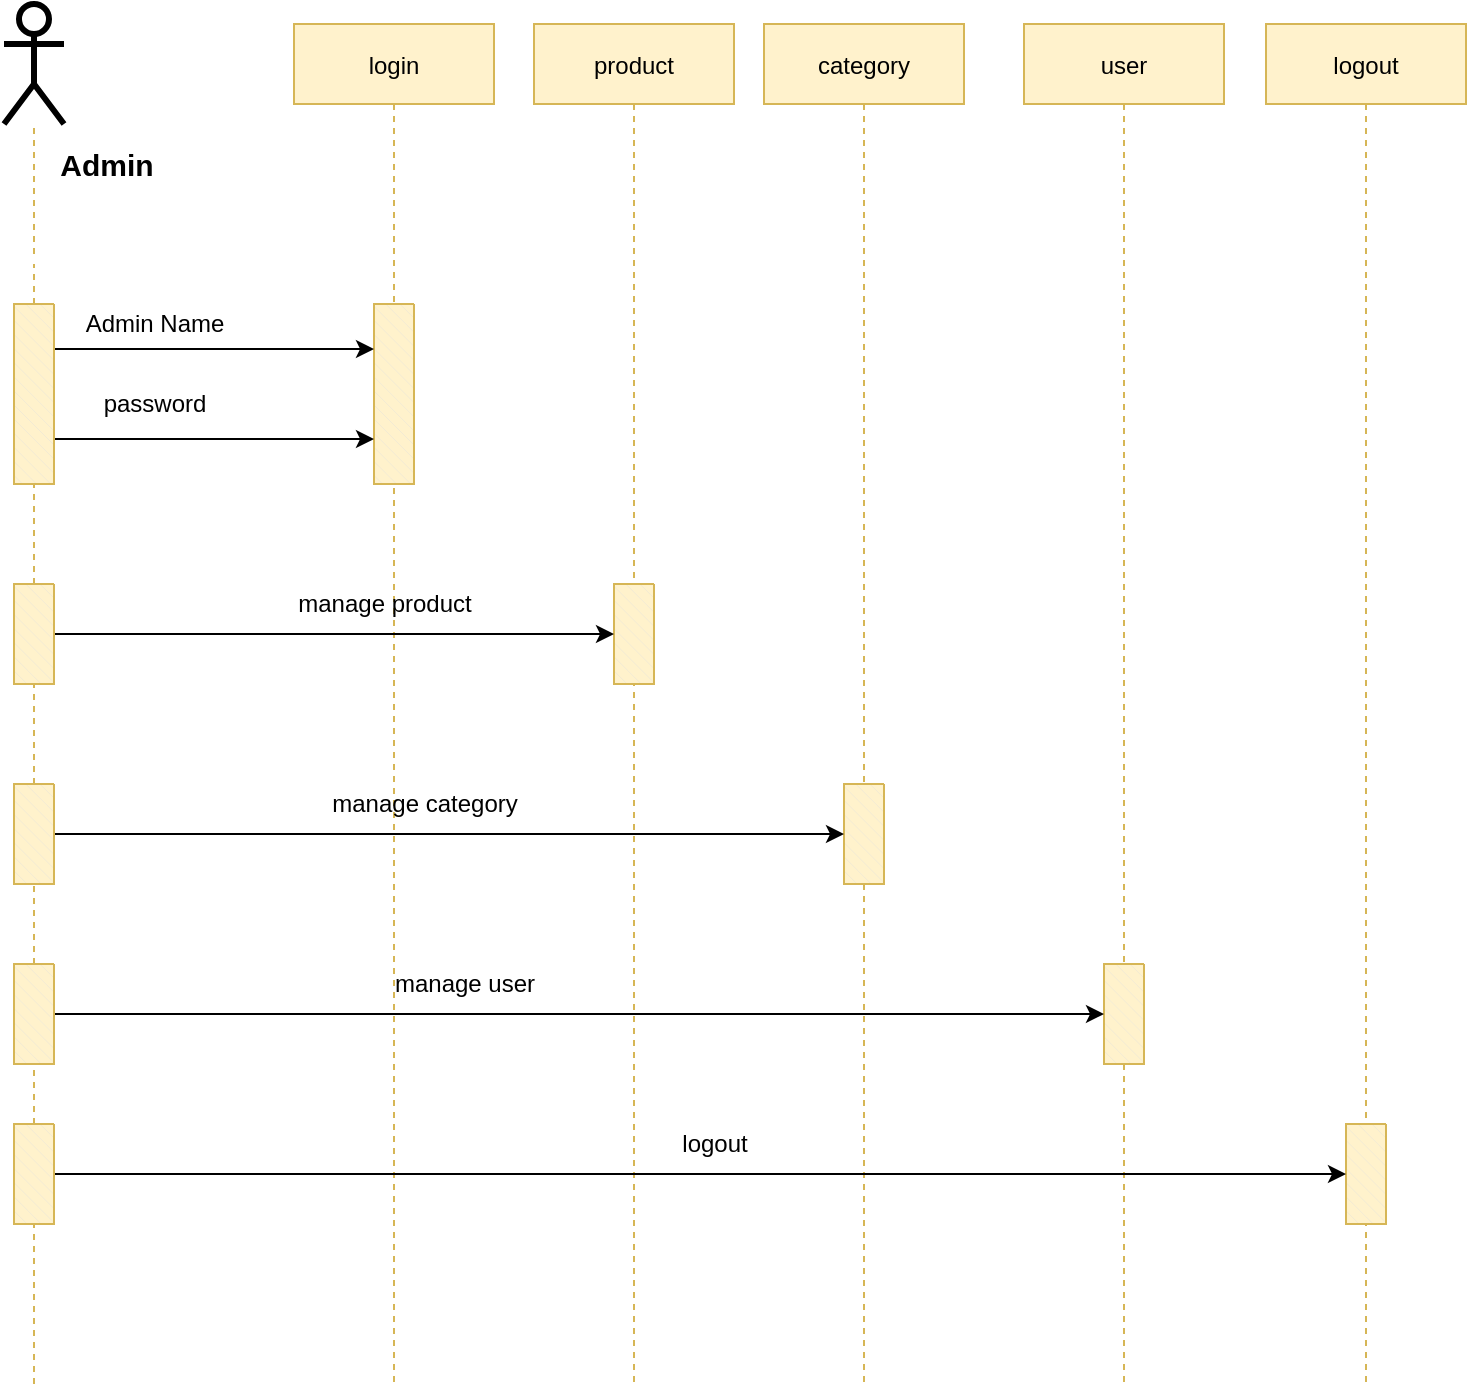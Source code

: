 <mxfile version="15.3.7" type="github">
  <diagram id="kgpKYQtTHZ0yAKxKKP6v" name="Page-1">
    <mxGraphModel dx="1422" dy="714" grid="1" gridSize="10" guides="1" tooltips="1" connect="1" arrows="1" fold="1" page="1" pageScale="1" pageWidth="850" pageHeight="1100" math="0" shadow="0">
      <root>
        <mxCell id="0" />
        <mxCell id="1" parent="0" />
        <mxCell id="3nuBFxr9cyL0pnOWT2aG-5" value="login" style="shape=umlLifeline;perimeter=lifelinePerimeter;container=1;collapsible=0;recursiveResize=0;rounded=0;shadow=0;strokeWidth=1;fillColor=#fff2cc;strokeColor=#d6b656;" parent="1" vertex="1">
          <mxGeometry x="305" y="80" width="100" height="680" as="geometry" />
        </mxCell>
        <mxCell id="BLAWV7pPiUWXEbQhkTYL-23" value="" style="verticalLabelPosition=bottom;verticalAlign=top;html=1;shape=mxgraph.basic.patternFillRect;fillStyle=diag;step=5;fillStrokeWidth=0.2;fillStrokeColor=#dddddd;strokeWidth=1;direction=south;fillColor=#fff2cc;strokeColor=#d6b656;" vertex="1" parent="3nuBFxr9cyL0pnOWT2aG-5">
          <mxGeometry x="40" y="140" width="20" height="90" as="geometry" />
        </mxCell>
        <mxCell id="BLAWV7pPiUWXEbQhkTYL-1" value="product" style="shape=umlLifeline;perimeter=lifelinePerimeter;container=1;collapsible=0;recursiveResize=0;rounded=0;shadow=0;strokeWidth=1;fillColor=#fff2cc;strokeColor=#d6b656;" vertex="1" parent="1">
          <mxGeometry x="425" y="80" width="100" height="680" as="geometry" />
        </mxCell>
        <mxCell id="BLAWV7pPiUWXEbQhkTYL-30" value="" style="verticalLabelPosition=bottom;verticalAlign=top;html=1;shape=mxgraph.basic.patternFillRect;fillStyle=diag;step=5;fillStrokeWidth=0.2;fillStrokeColor=#dddddd;strokeWidth=1;direction=south;fillColor=#fff2cc;strokeColor=#d6b656;" vertex="1" parent="BLAWV7pPiUWXEbQhkTYL-1">
          <mxGeometry x="40" y="280" width="20" height="50" as="geometry" />
        </mxCell>
        <mxCell id="BLAWV7pPiUWXEbQhkTYL-3" value="category" style="shape=umlLifeline;perimeter=lifelinePerimeter;container=1;collapsible=0;recursiveResize=0;rounded=0;shadow=0;strokeWidth=1;fillColor=#fff2cc;strokeColor=#d6b656;" vertex="1" parent="1">
          <mxGeometry x="540" y="80" width="100" height="680" as="geometry" />
        </mxCell>
        <mxCell id="BLAWV7pPiUWXEbQhkTYL-33" value="" style="verticalLabelPosition=bottom;verticalAlign=top;html=1;shape=mxgraph.basic.patternFillRect;fillStyle=diag;step=5;fillStrokeWidth=0.2;fillStrokeColor=#dddddd;strokeWidth=1;direction=south;fillColor=#fff2cc;strokeColor=#d6b656;" vertex="1" parent="BLAWV7pPiUWXEbQhkTYL-3">
          <mxGeometry x="40" y="380" width="20" height="50" as="geometry" />
        </mxCell>
        <mxCell id="BLAWV7pPiUWXEbQhkTYL-5" value="user" style="shape=umlLifeline;perimeter=lifelinePerimeter;container=1;collapsible=0;recursiveResize=0;rounded=0;shadow=0;strokeWidth=1;fillColor=#fff2cc;strokeColor=#d6b656;" vertex="1" parent="1">
          <mxGeometry x="670" y="80" width="100" height="680" as="geometry" />
        </mxCell>
        <mxCell id="BLAWV7pPiUWXEbQhkTYL-40" value="" style="verticalLabelPosition=bottom;verticalAlign=top;html=1;shape=mxgraph.basic.patternFillRect;fillStyle=diag;step=5;fillStrokeWidth=0.2;fillStrokeColor=#dddddd;strokeWidth=1;direction=south;fillColor=#fff2cc;strokeColor=#d6b656;" vertex="1" parent="BLAWV7pPiUWXEbQhkTYL-5">
          <mxGeometry x="40" y="470" width="20" height="50" as="geometry" />
        </mxCell>
        <mxCell id="BLAWV7pPiUWXEbQhkTYL-6" value="logout" style="shape=umlLifeline;perimeter=lifelinePerimeter;container=1;collapsible=0;recursiveResize=0;rounded=0;shadow=0;strokeWidth=1;fillColor=#fff2cc;strokeColor=#d6b656;" vertex="1" parent="1">
          <mxGeometry x="791" y="80" width="100" height="680" as="geometry" />
        </mxCell>
        <mxCell id="BLAWV7pPiUWXEbQhkTYL-46" value="" style="verticalLabelPosition=bottom;verticalAlign=top;html=1;shape=mxgraph.basic.patternFillRect;fillStyle=diag;step=5;fillStrokeWidth=0.2;fillStrokeColor=#dddddd;strokeWidth=1;direction=south;fillColor=#fff2cc;strokeColor=#d6b656;" vertex="1" parent="BLAWV7pPiUWXEbQhkTYL-6">
          <mxGeometry x="40" y="550" width="20" height="50" as="geometry" />
        </mxCell>
        <mxCell id="BLAWV7pPiUWXEbQhkTYL-8" value="" style="shape=umlActor;verticalLabelPosition=bottom;verticalAlign=top;html=1;outlineConnect=0;strokeWidth=3;" vertex="1" parent="1">
          <mxGeometry x="160" y="70" width="30" height="60" as="geometry" />
        </mxCell>
        <mxCell id="BLAWV7pPiUWXEbQhkTYL-14" value="" style="endArrow=none;dashed=1;html=1;fillColor=#fff2cc;strokeColor=#d6b656;startArrow=none;" edge="1" parent="1" target="BLAWV7pPiUWXEbQhkTYL-8">
          <mxGeometry width="50" height="50" relative="1" as="geometry">
            <mxPoint x="175" y="195" as="sourcePoint" />
            <mxPoint x="190" y="150" as="targetPoint" />
          </mxGeometry>
        </mxCell>
        <mxCell id="BLAWV7pPiUWXEbQhkTYL-17" value="" style="endArrow=none;dashed=1;html=1;fillColor=#fff2cc;strokeColor=#d6b656;startArrow=none;" edge="1" parent="1" source="BLAWV7pPiUWXEbQhkTYL-18">
          <mxGeometry width="50" height="50" relative="1" as="geometry">
            <mxPoint x="174.5" y="1511" as="sourcePoint" />
            <mxPoint x="175" y="200" as="targetPoint" />
          </mxGeometry>
        </mxCell>
        <mxCell id="BLAWV7pPiUWXEbQhkTYL-21" style="edgeStyle=none;rounded=0;orthogonalLoop=1;jettySize=auto;html=1;exitX=0.25;exitY=0;exitDx=0;exitDy=0;exitPerimeter=0;entryX=0.25;entryY=1;entryDx=0;entryDy=0;entryPerimeter=0;" edge="1" parent="1" source="BLAWV7pPiUWXEbQhkTYL-18" target="BLAWV7pPiUWXEbQhkTYL-23">
          <mxGeometry relative="1" as="geometry">
            <mxPoint x="300" y="243" as="targetPoint" />
          </mxGeometry>
        </mxCell>
        <mxCell id="BLAWV7pPiUWXEbQhkTYL-24" style="edgeStyle=none;rounded=0;orthogonalLoop=1;jettySize=auto;html=1;exitX=0.75;exitY=0;exitDx=0;exitDy=0;exitPerimeter=0;entryX=0.75;entryY=1;entryDx=0;entryDy=0;entryPerimeter=0;" edge="1" parent="1" source="BLAWV7pPiUWXEbQhkTYL-18" target="BLAWV7pPiUWXEbQhkTYL-23">
          <mxGeometry relative="1" as="geometry" />
        </mxCell>
        <mxCell id="BLAWV7pPiUWXEbQhkTYL-18" value="" style="verticalLabelPosition=bottom;verticalAlign=top;html=1;shape=mxgraph.basic.patternFillRect;fillStyle=diag;step=5;fillStrokeWidth=0.2;fillStrokeColor=#dddddd;strokeWidth=1;direction=south;fillColor=#fff2cc;strokeColor=#d6b656;" vertex="1" parent="1">
          <mxGeometry x="165" y="220" width="20" height="90" as="geometry" />
        </mxCell>
        <mxCell id="BLAWV7pPiUWXEbQhkTYL-19" value="" style="endArrow=none;dashed=1;html=1;fillColor=#fff2cc;strokeColor=#d6b656;startArrow=none;" edge="1" parent="1" source="BLAWV7pPiUWXEbQhkTYL-27" target="BLAWV7pPiUWXEbQhkTYL-18">
          <mxGeometry width="50" height="50" relative="1" as="geometry">
            <mxPoint x="174.5" y="1511" as="sourcePoint" />
            <mxPoint x="175" y="200" as="targetPoint" />
          </mxGeometry>
        </mxCell>
        <mxCell id="BLAWV7pPiUWXEbQhkTYL-22" value="Admin Name " style="text;html=1;align=center;verticalAlign=middle;resizable=0;points=[];autosize=1;strokeColor=none;fillColor=none;" vertex="1" parent="1">
          <mxGeometry x="190" y="220" width="90" height="20" as="geometry" />
        </mxCell>
        <mxCell id="BLAWV7pPiUWXEbQhkTYL-25" value="password" style="text;html=1;align=center;verticalAlign=middle;resizable=0;points=[];autosize=1;strokeColor=none;fillColor=none;" vertex="1" parent="1">
          <mxGeometry x="200" y="260" width="70" height="20" as="geometry" />
        </mxCell>
        <mxCell id="BLAWV7pPiUWXEbQhkTYL-31" style="edgeStyle=none;rounded=0;orthogonalLoop=1;jettySize=auto;html=1;exitX=0.5;exitY=0;exitDx=0;exitDy=0;exitPerimeter=0;entryX=0.5;entryY=1;entryDx=0;entryDy=0;entryPerimeter=0;" edge="1" parent="1" source="BLAWV7pPiUWXEbQhkTYL-27" target="BLAWV7pPiUWXEbQhkTYL-30">
          <mxGeometry relative="1" as="geometry" />
        </mxCell>
        <mxCell id="BLAWV7pPiUWXEbQhkTYL-27" value="" style="verticalLabelPosition=bottom;verticalAlign=top;html=1;shape=mxgraph.basic.patternFillRect;fillStyle=diag;step=5;fillStrokeWidth=0.2;fillStrokeColor=#dddddd;strokeWidth=1;direction=south;fillColor=#fff2cc;strokeColor=#d6b656;" vertex="1" parent="1">
          <mxGeometry x="165" y="360" width="20" height="50" as="geometry" />
        </mxCell>
        <mxCell id="BLAWV7pPiUWXEbQhkTYL-29" value="" style="endArrow=none;dashed=1;html=1;fillColor=#fff2cc;strokeColor=#d6b656;startArrow=none;" edge="1" parent="1" source="BLAWV7pPiUWXEbQhkTYL-34" target="BLAWV7pPiUWXEbQhkTYL-27">
          <mxGeometry width="50" height="50" relative="1" as="geometry">
            <mxPoint x="174.5" y="1511" as="sourcePoint" />
            <mxPoint x="174.982" y="310" as="targetPoint" />
          </mxGeometry>
        </mxCell>
        <mxCell id="BLAWV7pPiUWXEbQhkTYL-32" value="manage product" style="text;html=1;align=center;verticalAlign=middle;resizable=0;points=[];autosize=1;strokeColor=none;fillColor=none;" vertex="1" parent="1">
          <mxGeometry x="295" y="360" width="110" height="20" as="geometry" />
        </mxCell>
        <mxCell id="BLAWV7pPiUWXEbQhkTYL-38" style="edgeStyle=none;rounded=0;orthogonalLoop=1;jettySize=auto;html=1;exitX=0.5;exitY=0;exitDx=0;exitDy=0;exitPerimeter=0;entryX=0.5;entryY=1;entryDx=0;entryDy=0;entryPerimeter=0;" edge="1" parent="1" source="BLAWV7pPiUWXEbQhkTYL-34" target="BLAWV7pPiUWXEbQhkTYL-33">
          <mxGeometry relative="1" as="geometry" />
        </mxCell>
        <mxCell id="BLAWV7pPiUWXEbQhkTYL-34" value="" style="verticalLabelPosition=bottom;verticalAlign=top;html=1;shape=mxgraph.basic.patternFillRect;fillStyle=diag;step=5;fillStrokeWidth=0.2;fillStrokeColor=#dddddd;strokeWidth=1;direction=south;fillColor=#fff2cc;strokeColor=#d6b656;" vertex="1" parent="1">
          <mxGeometry x="165" y="460" width="20" height="50" as="geometry" />
        </mxCell>
        <mxCell id="BLAWV7pPiUWXEbQhkTYL-35" value="" style="endArrow=none;dashed=1;html=1;fillColor=#fff2cc;strokeColor=#d6b656;startArrow=none;" edge="1" parent="1" source="BLAWV7pPiUWXEbQhkTYL-41" target="BLAWV7pPiUWXEbQhkTYL-34">
          <mxGeometry width="50" height="50" relative="1" as="geometry">
            <mxPoint x="174.5" y="1511" as="sourcePoint" />
            <mxPoint x="174.989" y="410" as="targetPoint" />
          </mxGeometry>
        </mxCell>
        <mxCell id="BLAWV7pPiUWXEbQhkTYL-39" value="manage category" style="text;html=1;align=center;verticalAlign=middle;resizable=0;points=[];autosize=1;strokeColor=none;fillColor=none;" vertex="1" parent="1">
          <mxGeometry x="315" y="460" width="110" height="20" as="geometry" />
        </mxCell>
        <mxCell id="BLAWV7pPiUWXEbQhkTYL-43" style="edgeStyle=none;rounded=0;orthogonalLoop=1;jettySize=auto;html=1;exitX=0.5;exitY=0;exitDx=0;exitDy=0;exitPerimeter=0;entryX=0.5;entryY=1;entryDx=0;entryDy=0;entryPerimeter=0;" edge="1" parent="1" source="BLAWV7pPiUWXEbQhkTYL-41" target="BLAWV7pPiUWXEbQhkTYL-40">
          <mxGeometry relative="1" as="geometry" />
        </mxCell>
        <mxCell id="BLAWV7pPiUWXEbQhkTYL-41" value="" style="verticalLabelPosition=bottom;verticalAlign=top;html=1;shape=mxgraph.basic.patternFillRect;fillStyle=diag;step=5;fillStrokeWidth=0.2;fillStrokeColor=#dddddd;strokeWidth=1;direction=south;fillColor=#fff2cc;strokeColor=#d6b656;" vertex="1" parent="1">
          <mxGeometry x="165" y="550" width="20" height="50" as="geometry" />
        </mxCell>
        <mxCell id="BLAWV7pPiUWXEbQhkTYL-42" value="" style="endArrow=none;dashed=1;html=1;fillColor=#fff2cc;strokeColor=#d6b656;startArrow=none;" edge="1" parent="1" source="BLAWV7pPiUWXEbQhkTYL-47" target="BLAWV7pPiUWXEbQhkTYL-41">
          <mxGeometry width="50" height="50" relative="1" as="geometry">
            <mxPoint x="174.5" y="1511" as="sourcePoint" />
            <mxPoint x="174.988" y="510" as="targetPoint" />
          </mxGeometry>
        </mxCell>
        <mxCell id="BLAWV7pPiUWXEbQhkTYL-45" value="manage user" style="text;html=1;align=center;verticalAlign=middle;resizable=0;points=[];autosize=1;strokeColor=none;fillColor=none;" vertex="1" parent="1">
          <mxGeometry x="345" y="550" width="90" height="20" as="geometry" />
        </mxCell>
        <mxCell id="BLAWV7pPiUWXEbQhkTYL-49" style="edgeStyle=none;rounded=0;orthogonalLoop=1;jettySize=auto;html=1;exitX=0.5;exitY=0;exitDx=0;exitDy=0;exitPerimeter=0;entryX=0.5;entryY=1;entryDx=0;entryDy=0;entryPerimeter=0;" edge="1" parent="1" source="BLAWV7pPiUWXEbQhkTYL-47" target="BLAWV7pPiUWXEbQhkTYL-46">
          <mxGeometry relative="1" as="geometry" />
        </mxCell>
        <mxCell id="BLAWV7pPiUWXEbQhkTYL-47" value="" style="verticalLabelPosition=bottom;verticalAlign=top;html=1;shape=mxgraph.basic.patternFillRect;fillStyle=diag;step=5;fillStrokeWidth=0.2;fillStrokeColor=#dddddd;strokeWidth=1;direction=south;fillColor=#fff2cc;strokeColor=#d6b656;" vertex="1" parent="1">
          <mxGeometry x="165" y="630" width="20" height="50" as="geometry" />
        </mxCell>
        <mxCell id="BLAWV7pPiUWXEbQhkTYL-48" value="" style="endArrow=none;dashed=1;html=1;fillColor=#fff2cc;strokeColor=#d6b656;startArrow=none;" edge="1" parent="1" target="BLAWV7pPiUWXEbQhkTYL-47">
          <mxGeometry width="50" height="50" relative="1" as="geometry">
            <mxPoint x="175" y="760" as="sourcePoint" />
            <mxPoint x="174.987" y="600" as="targetPoint" />
            <Array as="points">
              <mxPoint x="175" y="710" />
            </Array>
          </mxGeometry>
        </mxCell>
        <mxCell id="BLAWV7pPiUWXEbQhkTYL-50" value="logout" style="text;html=1;align=center;verticalAlign=middle;resizable=0;points=[];autosize=1;strokeColor=none;fillColor=none;" vertex="1" parent="1">
          <mxGeometry x="490" y="630" width="50" height="20" as="geometry" />
        </mxCell>
        <mxCell id="BLAWV7pPiUWXEbQhkTYL-66" value="&lt;font size=&quot;1&quot;&gt;&lt;b style=&quot;font-size: 15px&quot;&gt;Admin&lt;/b&gt;&lt;/font&gt;" style="text;html=1;align=center;verticalAlign=middle;resizable=0;points=[];autosize=1;strokeColor=none;fillColor=none;" vertex="1" parent="1">
          <mxGeometry x="181" y="140" width="60" height="20" as="geometry" />
        </mxCell>
      </root>
    </mxGraphModel>
  </diagram>
</mxfile>
